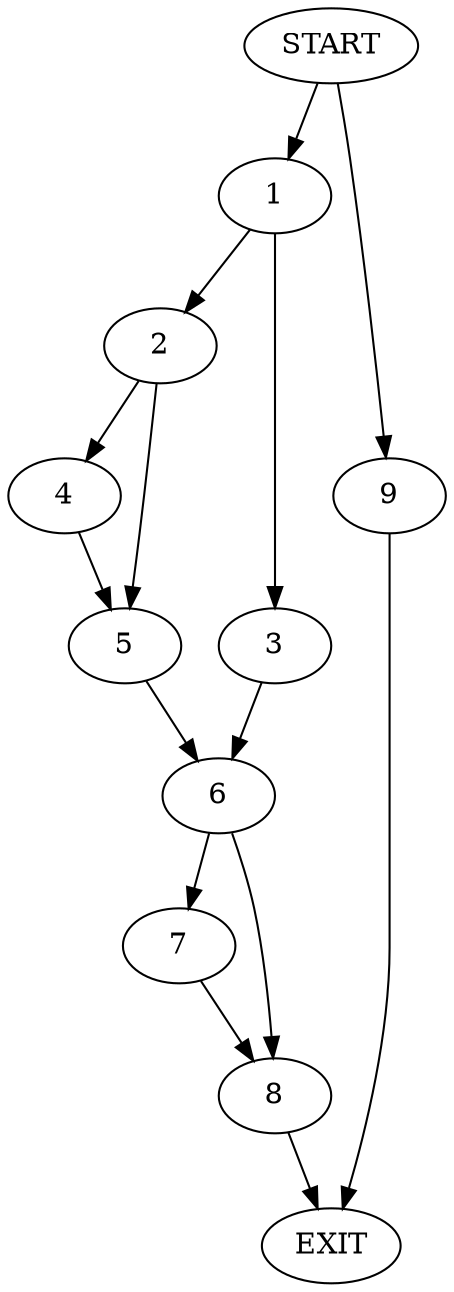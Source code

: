 digraph {
0 [label="START"]
10 [label="EXIT"]
0 -> 1
1 -> 2
1 -> 3
2 -> 4
2 -> 5
3 -> 6
4 -> 5
5 -> 6
6 -> 7
6 -> 8
0 -> 9
9 -> 10
7 -> 8
8 -> 10
}
